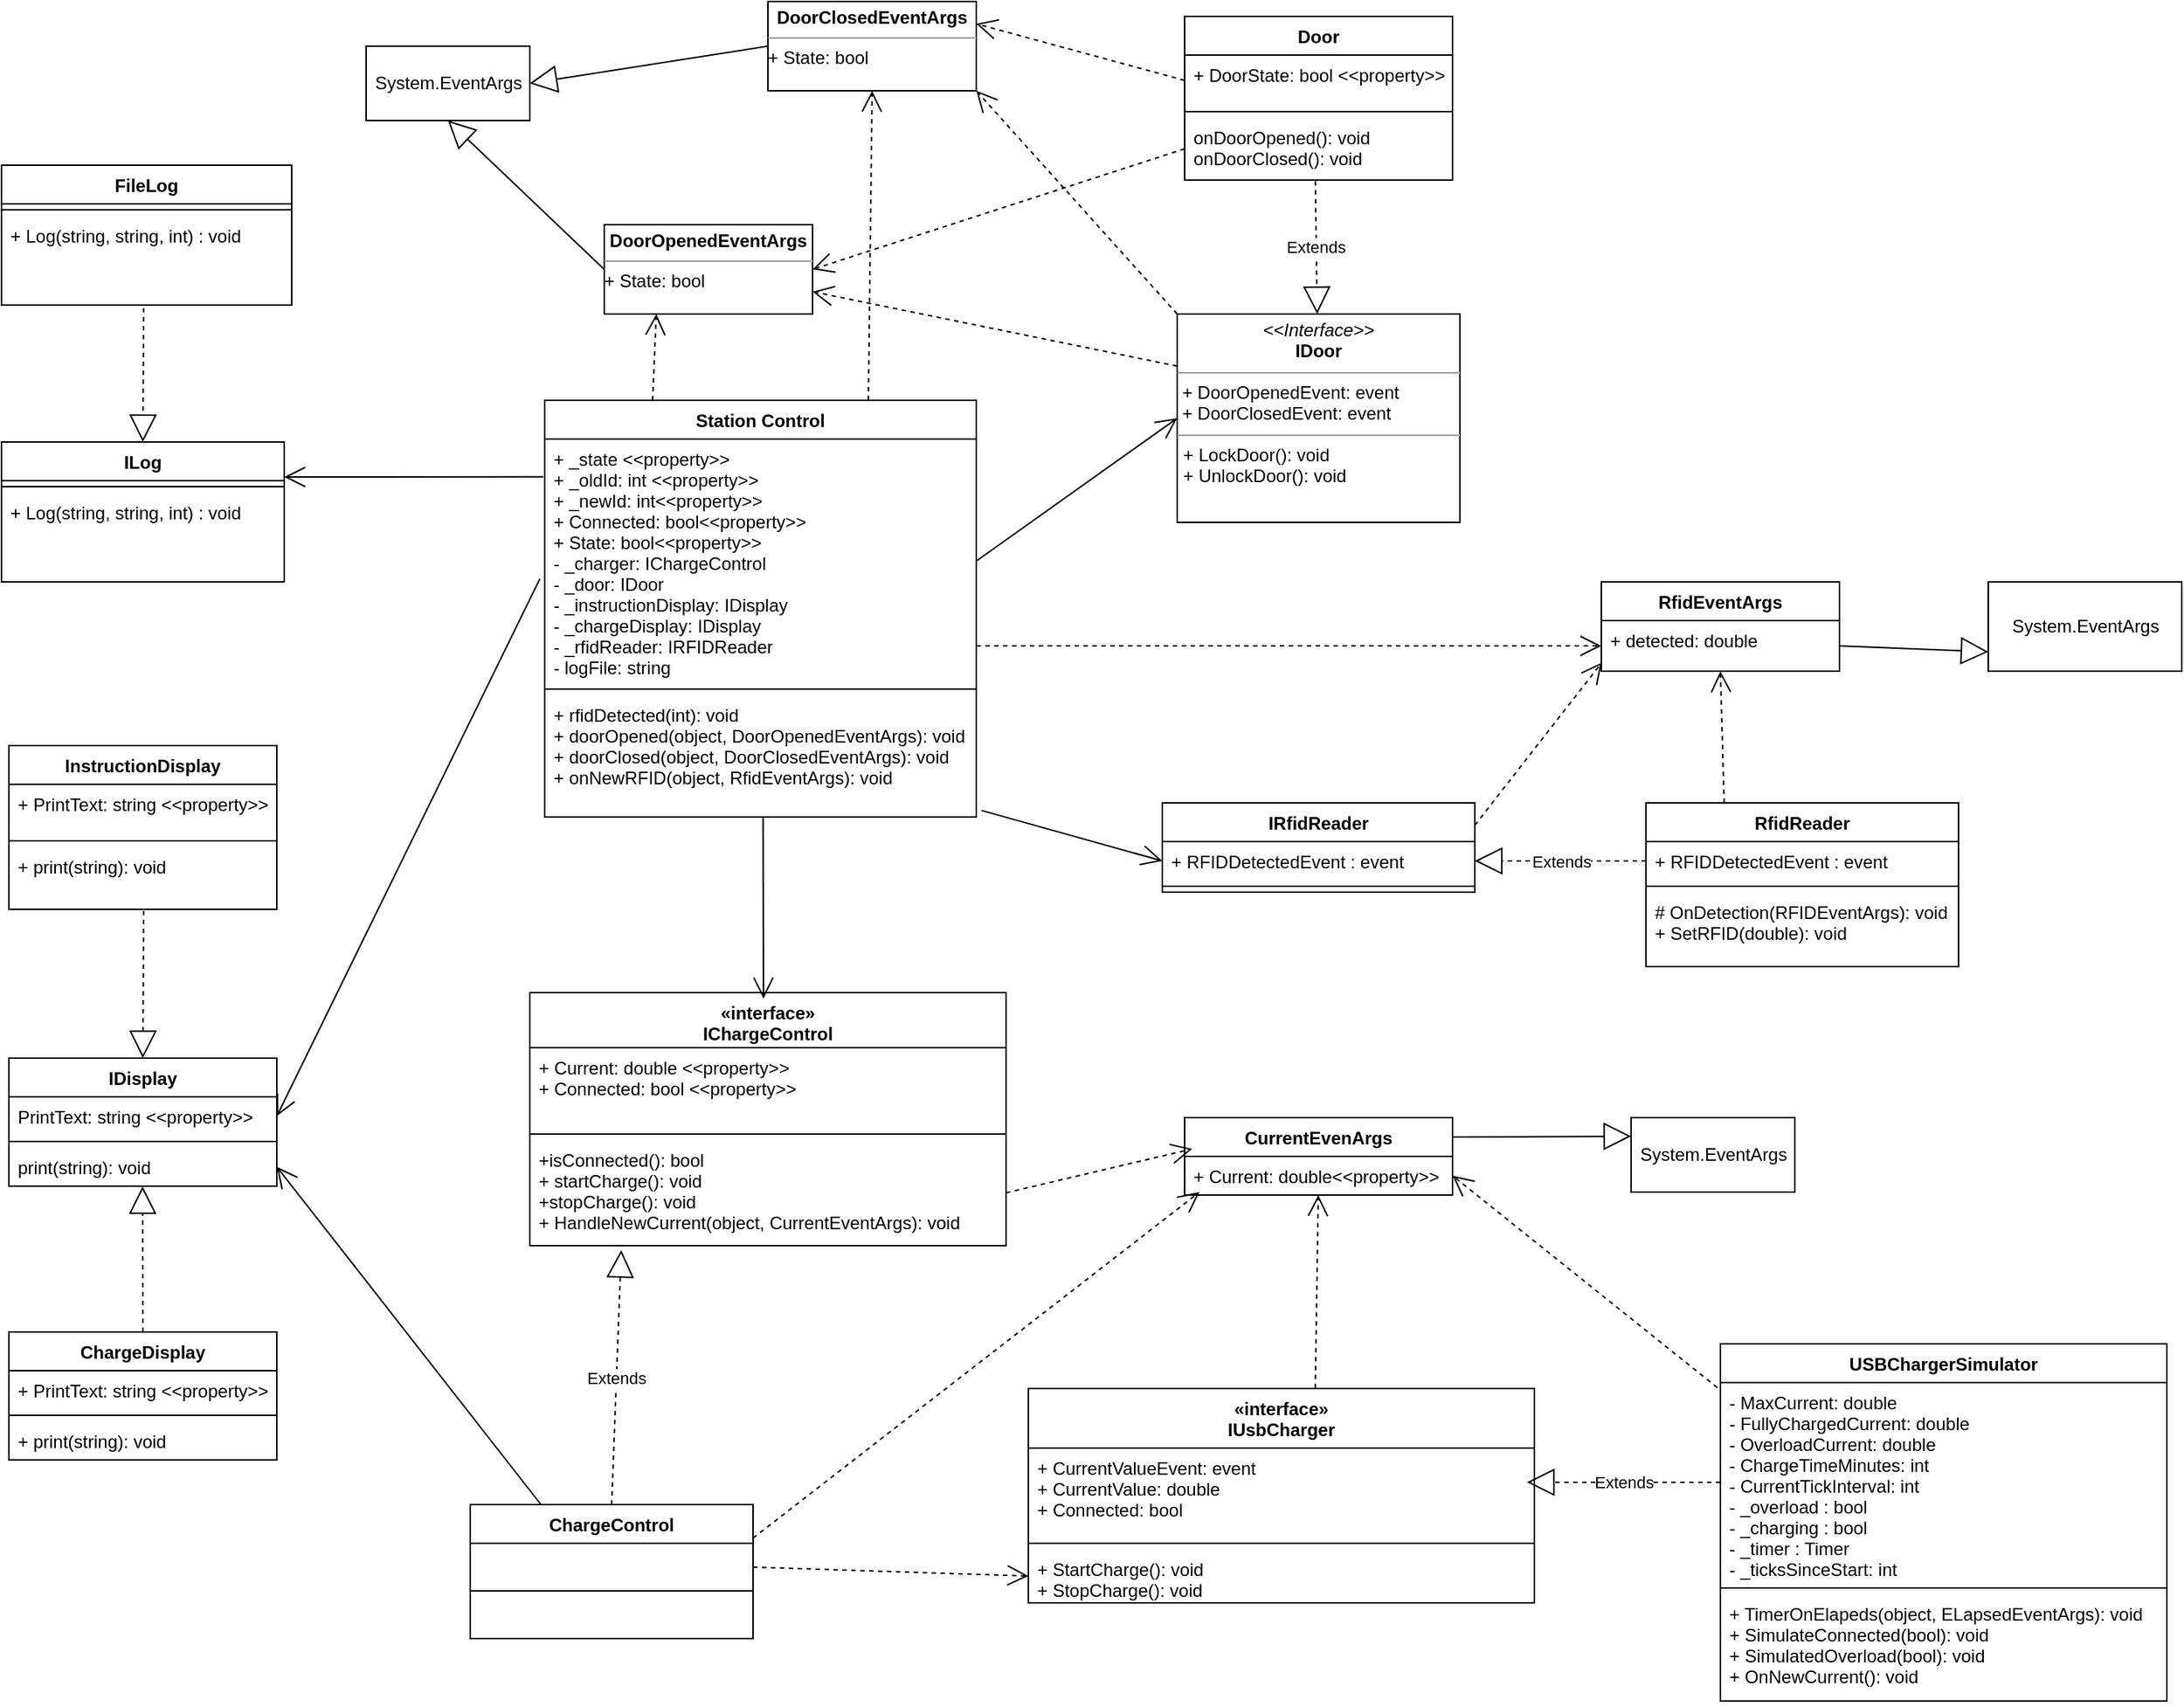 <mxfile version="16.5.1" type="device"><diagram id="M8B4L-a6cHP2APJxVHDF" name="Side-1"><mxGraphModel dx="942" dy="677" grid="1" gridSize="10" guides="1" tooltips="1" connect="1" arrows="1" fold="1" page="1" pageScale="1" pageWidth="1654" pageHeight="1169" math="0" shadow="0"><root><mxCell id="0"/><mxCell id="1" parent="0"/><mxCell id="GhwjxGsXcL0qUjxKpyKz-1" value="InstructionDisplay" style="swimlane;fontStyle=1;align=center;verticalAlign=top;childLayout=stackLayout;horizontal=1;startSize=26;horizontalStack=0;resizeParent=1;resizeParentMax=0;resizeLast=0;collapsible=1;marginBottom=0;" parent="1" vertex="1"><mxGeometry x="80" y="500" width="180" height="110" as="geometry"/></mxCell><mxCell id="GhwjxGsXcL0qUjxKpyKz-2" value="+ PrintText: string &lt;&lt;property&gt;&gt;" style="text;strokeColor=none;fillColor=none;align=left;verticalAlign=top;spacingLeft=4;spacingRight=4;overflow=hidden;rotatable=0;points=[[0,0.5],[1,0.5]];portConstraint=eastwest;" parent="GhwjxGsXcL0qUjxKpyKz-1" vertex="1"><mxGeometry y="26" width="180" height="34" as="geometry"/></mxCell><mxCell id="GhwjxGsXcL0qUjxKpyKz-3" value="" style="line;strokeWidth=1;fillColor=none;align=left;verticalAlign=middle;spacingTop=-1;spacingLeft=3;spacingRight=3;rotatable=0;labelPosition=right;points=[];portConstraint=eastwest;" parent="GhwjxGsXcL0qUjxKpyKz-1" vertex="1"><mxGeometry y="60" width="180" height="8" as="geometry"/></mxCell><mxCell id="GhwjxGsXcL0qUjxKpyKz-4" value="+ print(string): void" style="text;strokeColor=none;fillColor=none;align=left;verticalAlign=top;spacingLeft=4;spacingRight=4;overflow=hidden;rotatable=0;points=[[0,0.5],[1,0.5]];portConstraint=eastwest;" parent="GhwjxGsXcL0qUjxKpyKz-1" vertex="1"><mxGeometry y="68" width="180" height="42" as="geometry"/></mxCell><mxCell id="GhwjxGsXcL0qUjxKpyKz-5" value="ChargeControl" style="swimlane;fontStyle=1;align=center;verticalAlign=top;childLayout=stackLayout;horizontal=1;startSize=26;horizontalStack=0;resizeParent=1;resizeParentMax=0;resizeLast=0;collapsible=1;marginBottom=0;" parent="1" vertex="1"><mxGeometry x="390" y="1010" width="190" height="90" as="geometry"/></mxCell><mxCell id="GhwjxGsXcL0qUjxKpyKz-7" value="" style="line;strokeWidth=1;fillColor=none;align=left;verticalAlign=middle;spacingTop=-1;spacingLeft=3;spacingRight=3;rotatable=0;labelPosition=right;points=[];portConstraint=eastwest;" parent="GhwjxGsXcL0qUjxKpyKz-5" vertex="1"><mxGeometry y="26" width="190" height="64" as="geometry"/></mxCell><mxCell id="GhwjxGsXcL0qUjxKpyKz-9" value="Station Control" style="swimlane;fontStyle=1;align=center;verticalAlign=top;childLayout=stackLayout;horizontal=1;startSize=26;horizontalStack=0;resizeParent=1;resizeParentMax=0;resizeLast=0;collapsible=1;marginBottom=0;" parent="1" vertex="1"><mxGeometry x="440" y="268" width="290" height="280" as="geometry"/></mxCell><mxCell id="GhwjxGsXcL0qUjxKpyKz-10" value="+ _state &lt;&lt;property&gt;&gt;&#10;+ _oldId: int &lt;&lt;property&gt;&gt;&#10;+ _newId: int&lt;&lt;property&gt;&gt;&#10;+ Connected: bool&lt;&lt;property&gt;&gt;&#10;+ State: bool&lt;&lt;property&gt;&gt;&#10;- _charger: IChargeControl&#10;- _door: IDoor&#10;- _instructionDisplay: IDisplay&#10;- _chargeDisplay: IDisplay&#10;- _rfidReader: IRFIDReader&#10;- logFile: string" style="text;strokeColor=none;fillColor=none;align=left;verticalAlign=top;spacingLeft=4;spacingRight=4;overflow=hidden;rotatable=0;points=[[0,0.5],[1,0.5]];portConstraint=eastwest;" parent="GhwjxGsXcL0qUjxKpyKz-9" vertex="1"><mxGeometry y="26" width="290" height="164" as="geometry"/></mxCell><mxCell id="GhwjxGsXcL0qUjxKpyKz-11" value="" style="line;strokeWidth=1;fillColor=none;align=left;verticalAlign=middle;spacingTop=-1;spacingLeft=3;spacingRight=3;rotatable=0;labelPosition=right;points=[];portConstraint=eastwest;" parent="GhwjxGsXcL0qUjxKpyKz-9" vertex="1"><mxGeometry y="190" width="290" height="8" as="geometry"/></mxCell><mxCell id="GhwjxGsXcL0qUjxKpyKz-12" value="+ rfidDetected(int): void&#10;+ doorOpened(object, DoorOpenedEventArgs): void&#10;+ doorClosed(object, DoorClosedEventArgs): void&#10;+ onNewRFID(object, RfidEventArgs): void&#10;" style="text;strokeColor=none;fillColor=none;align=left;verticalAlign=top;spacingLeft=4;spacingRight=4;overflow=hidden;rotatable=0;points=[[0,0.5],[1,0.5]];portConstraint=eastwest;" parent="GhwjxGsXcL0qUjxKpyKz-9" vertex="1"><mxGeometry y="198" width="290" height="82" as="geometry"/></mxCell><mxCell id="GhwjxGsXcL0qUjxKpyKz-21" value="FileLog" style="swimlane;fontStyle=1;align=center;verticalAlign=top;childLayout=stackLayout;horizontal=1;startSize=26;horizontalStack=0;resizeParent=1;resizeParentMax=0;resizeLast=0;collapsible=1;marginBottom=0;" parent="1" vertex="1"><mxGeometry x="75" y="110" width="195" height="94" as="geometry"/></mxCell><mxCell id="GhwjxGsXcL0qUjxKpyKz-23" value="" style="line;strokeWidth=1;fillColor=none;align=left;verticalAlign=middle;spacingTop=-1;spacingLeft=3;spacingRight=3;rotatable=0;labelPosition=right;points=[];portConstraint=eastwest;" parent="GhwjxGsXcL0qUjxKpyKz-21" vertex="1"><mxGeometry y="26" width="195" height="8" as="geometry"/></mxCell><mxCell id="GhwjxGsXcL0qUjxKpyKz-24" value="+ Log(string, string, int) : void" style="text;strokeColor=none;fillColor=none;align=left;verticalAlign=top;spacingLeft=4;spacingRight=4;overflow=hidden;rotatable=0;points=[[0,0.5],[1,0.5]];portConstraint=eastwest;" parent="GhwjxGsXcL0qUjxKpyKz-21" vertex="1"><mxGeometry y="34" width="195" height="60" as="geometry"/></mxCell><mxCell id="GhwjxGsXcL0qUjxKpyKz-25" value="USBChargerSimulator" style="swimlane;fontStyle=1;align=center;verticalAlign=top;childLayout=stackLayout;horizontal=1;startSize=26;horizontalStack=0;resizeParent=1;resizeParentMax=0;resizeLast=0;collapsible=1;marginBottom=0;" parent="1" vertex="1"><mxGeometry x="1230" y="902" width="300" height="240" as="geometry"/></mxCell><mxCell id="GhwjxGsXcL0qUjxKpyKz-26" value="- MaxCurrent: double&#10;- FullyChargedCurrent: double&#10;- OverloadCurrent: double&#10;- ChargeTimeMinutes: int&#10;- CurrentTickInterval: int&#10;- _overload : bool&#10;- _charging : bool&#10;- _timer : Timer&#10;- _ticksSinceStart: int" style="text;strokeColor=none;fillColor=none;align=left;verticalAlign=top;spacingLeft=4;spacingRight=4;overflow=hidden;rotatable=0;points=[[0,0.5],[1,0.5]];portConstraint=eastwest;" parent="GhwjxGsXcL0qUjxKpyKz-25" vertex="1"><mxGeometry y="26" width="300" height="134" as="geometry"/></mxCell><mxCell id="GhwjxGsXcL0qUjxKpyKz-27" value="" style="line;strokeWidth=1;fillColor=none;align=left;verticalAlign=middle;spacingTop=-1;spacingLeft=3;spacingRight=3;rotatable=0;labelPosition=right;points=[];portConstraint=eastwest;" parent="GhwjxGsXcL0qUjxKpyKz-25" vertex="1"><mxGeometry y="160" width="300" height="8" as="geometry"/></mxCell><mxCell id="GhwjxGsXcL0qUjxKpyKz-28" value="+ TimerOnElapeds(object, ELapsedEventArgs): void&#10;+ SimulateConnected(bool): void&#10;+ SimulatedOverload(bool): void&#10;+ OnNewCurrent(): void" style="text;strokeColor=none;fillColor=none;align=left;verticalAlign=top;spacingLeft=4;spacingRight=4;overflow=hidden;rotatable=0;points=[[0,0.5],[1,0.5]];portConstraint=eastwest;" parent="GhwjxGsXcL0qUjxKpyKz-25" vertex="1"><mxGeometry y="168" width="300" height="72" as="geometry"/></mxCell><mxCell id="GhwjxGsXcL0qUjxKpyKz-32" value="Extends" style="endArrow=block;endSize=16;endFill=0;html=1;rounded=0;exitX=0;exitY=0.5;exitDx=0;exitDy=0;dashed=1;" parent="1" source="GhwjxGsXcL0qUjxKpyKz-26" edge="1"><mxGeometry width="160" relative="1" as="geometry"><mxPoint x="1170" y="670" as="sourcePoint"/><mxPoint x="1100" y="995" as="targetPoint"/></mxGeometry></mxCell><mxCell id="GhwjxGsXcL0qUjxKpyKz-33" value="Extends" style="endArrow=block;endSize=16;endFill=0;html=1;rounded=0;dashed=1;exitX=0.488;exitY=1.019;exitDx=0;exitDy=0;exitPerimeter=0;" parent="1" source="WpvBjVTXzfyL3AGCRuRO-4" target="pkkwGSRMm9zGCnk-xLgC-27" edge="1"><mxGeometry width="160" relative="1" as="geometry"><mxPoint x="890" y="160" as="sourcePoint"/><mxPoint x="890" y="230" as="targetPoint"/></mxGeometry></mxCell><mxCell id="GhwjxGsXcL0qUjxKpyKz-35" value="Extends" style="endArrow=block;endSize=16;endFill=0;html=1;rounded=0;exitX=0.5;exitY=0;exitDx=0;exitDy=0;dashed=1;entryX=0.192;entryY=1.042;entryDx=0;entryDy=0;entryPerimeter=0;" parent="1" source="GhwjxGsXcL0qUjxKpyKz-5" target="GhwjxGsXcL0qUjxKpyKz-69" edge="1"><mxGeometry width="160" relative="1" as="geometry"><mxPoint x="644.5" y="683" as="sourcePoint"/><mxPoint x="485" y="880" as="targetPoint"/></mxGeometry></mxCell><mxCell id="GhwjxGsXcL0qUjxKpyKz-36" value="RfidReader" style="swimlane;fontStyle=1;align=center;verticalAlign=top;childLayout=stackLayout;horizontal=1;startSize=26;horizontalStack=0;resizeParent=1;resizeParentMax=0;resizeLast=0;collapsible=1;marginBottom=0;" parent="1" vertex="1"><mxGeometry x="1180" y="538.5" width="210" height="110" as="geometry"/></mxCell><mxCell id="GhwjxGsXcL0qUjxKpyKz-37" value="+ RFIDDetectedEvent : event" style="text;strokeColor=none;fillColor=none;align=left;verticalAlign=top;spacingLeft=4;spacingRight=4;overflow=hidden;rotatable=0;points=[[0,0.5],[1,0.5]];portConstraint=eastwest;" parent="GhwjxGsXcL0qUjxKpyKz-36" vertex="1"><mxGeometry y="26" width="210" height="26" as="geometry"/></mxCell><mxCell id="GhwjxGsXcL0qUjxKpyKz-38" value="" style="line;strokeWidth=1;fillColor=none;align=left;verticalAlign=middle;spacingTop=-1;spacingLeft=3;spacingRight=3;rotatable=0;labelPosition=right;points=[];portConstraint=eastwest;" parent="GhwjxGsXcL0qUjxKpyKz-36" vertex="1"><mxGeometry y="52" width="210" height="8" as="geometry"/></mxCell><mxCell id="GhwjxGsXcL0qUjxKpyKz-39" value="# OnDetection(RFIDEventArgs): void&#10;+ SetRFID(double): void" style="text;strokeColor=none;fillColor=none;align=left;verticalAlign=top;spacingLeft=4;spacingRight=4;overflow=hidden;rotatable=0;points=[[0,0.5],[1,0.5]];portConstraint=eastwest;" parent="GhwjxGsXcL0qUjxKpyKz-36" vertex="1"><mxGeometry y="60" width="210" height="50" as="geometry"/></mxCell><mxCell id="GhwjxGsXcL0qUjxKpyKz-40" value="«interface»&#10;IUsbCharger" style="swimlane;fontStyle=1;align=center;verticalAlign=top;childLayout=stackLayout;horizontal=1;startSize=40;horizontalStack=0;resizeParent=1;resizeParentMax=0;resizeLast=0;collapsible=1;marginBottom=0;" parent="1" vertex="1"><mxGeometry x="765" y="932" width="340" height="144" as="geometry"/></mxCell><mxCell id="GhwjxGsXcL0qUjxKpyKz-41" value="+ CurrentValueEvent: event&#10;+ CurrentValue: double&#10;+ Connected: bool" style="text;strokeColor=none;fillColor=none;align=left;verticalAlign=top;spacingLeft=4;spacingRight=4;overflow=hidden;rotatable=0;points=[[0,0.5],[1,0.5]];portConstraint=eastwest;" parent="GhwjxGsXcL0qUjxKpyKz-40" vertex="1"><mxGeometry y="40" width="340" height="60" as="geometry"/></mxCell><mxCell id="GhwjxGsXcL0qUjxKpyKz-42" value="" style="line;strokeWidth=1;fillColor=none;align=left;verticalAlign=middle;spacingTop=-1;spacingLeft=3;spacingRight=3;rotatable=0;labelPosition=right;points=[];portConstraint=eastwest;" parent="GhwjxGsXcL0qUjxKpyKz-40" vertex="1"><mxGeometry y="100" width="340" height="8" as="geometry"/></mxCell><mxCell id="GhwjxGsXcL0qUjxKpyKz-43" value="+ StartCharge(): void&#10;+ StopCharge(): void" style="text;strokeColor=none;fillColor=none;align=left;verticalAlign=top;spacingLeft=4;spacingRight=4;overflow=hidden;rotatable=0;points=[[0,0.5],[1,0.5]];portConstraint=eastwest;" parent="GhwjxGsXcL0qUjxKpyKz-40" vertex="1"><mxGeometry y="108" width="340" height="36" as="geometry"/></mxCell><mxCell id="GhwjxGsXcL0qUjxKpyKz-50" value="System.EventArgs" style="html=1;" parent="1" vertex="1"><mxGeometry x="1170" y="750" width="110" height="50" as="geometry"/></mxCell><mxCell id="GhwjxGsXcL0qUjxKpyKz-51" value="CurrentEvenArgs" style="swimlane;fontStyle=1;align=center;verticalAlign=top;childLayout=stackLayout;horizontal=1;startSize=26;horizontalStack=0;resizeParent=1;resizeParentMax=0;resizeLast=0;collapsible=1;marginBottom=0;" parent="1" vertex="1"><mxGeometry x="870" y="750" width="180" height="52" as="geometry"/></mxCell><mxCell id="GhwjxGsXcL0qUjxKpyKz-52" value="+ Current: double&lt;&lt;property&gt;&gt;" style="text;strokeColor=none;fillColor=none;align=left;verticalAlign=top;spacingLeft=4;spacingRight=4;overflow=hidden;rotatable=0;points=[[0,0.5],[1,0.5]];portConstraint=eastwest;" parent="GhwjxGsXcL0qUjxKpyKz-51" vertex="1"><mxGeometry y="26" width="180" height="26" as="geometry"/></mxCell><mxCell id="GhwjxGsXcL0qUjxKpyKz-55" value="" style="endArrow=block;endSize=16;endFill=0;html=1;rounded=0;exitX=1;exitY=0.25;exitDx=0;exitDy=0;entryX=0;entryY=0.25;entryDx=0;entryDy=0;" parent="1" source="GhwjxGsXcL0qUjxKpyKz-51" target="GhwjxGsXcL0qUjxKpyKz-50" edge="1"><mxGeometry x="0.143" y="-19" width="160" relative="1" as="geometry"><mxPoint x="900" y="942" as="sourcePoint"/><mxPoint x="900" y="1032" as="targetPoint"/><mxPoint as="offset"/></mxGeometry></mxCell><mxCell id="GhwjxGsXcL0qUjxKpyKz-63" value="" style="endArrow=open;endSize=12;dashed=1;html=1;rounded=0;entryX=0;entryY=0.5;entryDx=0;entryDy=0;" parent="1" target="GhwjxGsXcL0qUjxKpyKz-43" edge="1"><mxGeometry width="160" relative="1" as="geometry"><mxPoint x="580" y="1052" as="sourcePoint"/><mxPoint x="770" y="1067" as="targetPoint"/></mxGeometry></mxCell><mxCell id="GhwjxGsXcL0qUjxKpyKz-66" value="«interface»&#10;IChargeControl" style="swimlane;fontStyle=1;align=center;verticalAlign=top;childLayout=stackLayout;horizontal=1;startSize=37;horizontalStack=0;resizeParent=1;resizeParentMax=0;resizeLast=0;collapsible=1;marginBottom=0;" parent="1" vertex="1"><mxGeometry x="430" y="666" width="320" height="170" as="geometry"/></mxCell><mxCell id="GhwjxGsXcL0qUjxKpyKz-67" value="+ Current: double &lt;&lt;property&gt;&gt;&#10;+ Connected: bool &lt;&lt;property&gt;&gt;" style="text;strokeColor=none;fillColor=none;align=left;verticalAlign=top;spacingLeft=4;spacingRight=4;overflow=hidden;rotatable=0;points=[[0,0.5],[1,0.5]];portConstraint=eastwest;" parent="GhwjxGsXcL0qUjxKpyKz-66" vertex="1"><mxGeometry y="37" width="320" height="54" as="geometry"/></mxCell><mxCell id="GhwjxGsXcL0qUjxKpyKz-68" value="" style="line;strokeWidth=1;fillColor=none;align=left;verticalAlign=middle;spacingTop=-1;spacingLeft=3;spacingRight=3;rotatable=0;labelPosition=right;points=[];portConstraint=eastwest;" parent="GhwjxGsXcL0qUjxKpyKz-66" vertex="1"><mxGeometry y="91" width="320" height="8" as="geometry"/></mxCell><mxCell id="GhwjxGsXcL0qUjxKpyKz-69" value="+isConnected(): bool&#10;+ startCharge(): void&#10;+stopCharge(): void&#10;+ HandleNewCurrent(object, CurrentEventArgs): void" style="text;strokeColor=none;fillColor=none;align=left;verticalAlign=top;spacingLeft=4;spacingRight=4;overflow=hidden;rotatable=0;points=[[0,0.5],[1,0.5]];portConstraint=eastwest;" parent="GhwjxGsXcL0qUjxKpyKz-66" vertex="1"><mxGeometry y="99" width="320" height="71" as="geometry"/></mxCell><mxCell id="WpvBjVTXzfyL3AGCRuRO-1" value="Door" style="swimlane;fontStyle=1;align=center;verticalAlign=top;childLayout=stackLayout;horizontal=1;startSize=26;horizontalStack=0;resizeParent=1;resizeParentMax=0;resizeLast=0;collapsible=1;marginBottom=0;" parent="1" vertex="1"><mxGeometry x="870" y="10" width="180" height="110" as="geometry"><mxRectangle x="810" width="60" height="26" as="alternateBounds"/></mxGeometry></mxCell><mxCell id="WpvBjVTXzfyL3AGCRuRO-2" value="+ DoorState: bool &lt;&lt;property&gt;&gt;" style="text;strokeColor=none;fillColor=none;align=left;verticalAlign=top;spacingLeft=4;spacingRight=4;overflow=hidden;rotatable=0;points=[[0,0.5],[1,0.5]];portConstraint=eastwest;" parent="WpvBjVTXzfyL3AGCRuRO-1" vertex="1"><mxGeometry y="26" width="180" height="34" as="geometry"/></mxCell><mxCell id="WpvBjVTXzfyL3AGCRuRO-3" value="" style="line;strokeWidth=1;fillColor=none;align=left;verticalAlign=middle;spacingTop=-1;spacingLeft=3;spacingRight=3;rotatable=0;labelPosition=right;points=[];portConstraint=eastwest;" parent="WpvBjVTXzfyL3AGCRuRO-1" vertex="1"><mxGeometry y="60" width="180" height="8" as="geometry"/></mxCell><mxCell id="WpvBjVTXzfyL3AGCRuRO-4" value="onDoorOpened(): void&#10;onDoorClosed(): void" style="text;strokeColor=none;fillColor=none;align=left;verticalAlign=top;spacingLeft=4;spacingRight=4;overflow=hidden;rotatable=0;points=[[0,0.5],[1,0.5]];portConstraint=eastwest;" parent="WpvBjVTXzfyL3AGCRuRO-1" vertex="1"><mxGeometry y="68" width="180" height="42" as="geometry"/></mxCell><mxCell id="WpvBjVTXzfyL3AGCRuRO-5" value="IDisplay" style="swimlane;fontStyle=1;align=center;verticalAlign=top;childLayout=stackLayout;horizontal=1;startSize=26;horizontalStack=0;resizeParent=1;resizeParentMax=0;resizeLast=0;collapsible=1;marginBottom=0;" parent="1" vertex="1"><mxGeometry x="80" y="710" width="180" height="86" as="geometry"/></mxCell><mxCell id="WpvBjVTXzfyL3AGCRuRO-6" value="PrintText: string &lt;&lt;property&gt;&gt;" style="text;strokeColor=none;fillColor=none;align=left;verticalAlign=top;spacingLeft=4;spacingRight=4;overflow=hidden;rotatable=0;points=[[0,0.5],[1,0.5]];portConstraint=eastwest;" parent="WpvBjVTXzfyL3AGCRuRO-5" vertex="1"><mxGeometry y="26" width="180" height="26" as="geometry"/></mxCell><mxCell id="WpvBjVTXzfyL3AGCRuRO-7" value="" style="line;strokeWidth=1;fillColor=none;align=left;verticalAlign=middle;spacingTop=-1;spacingLeft=3;spacingRight=3;rotatable=0;labelPosition=right;points=[];portConstraint=eastwest;" parent="WpvBjVTXzfyL3AGCRuRO-5" vertex="1"><mxGeometry y="52" width="180" height="8" as="geometry"/></mxCell><mxCell id="WpvBjVTXzfyL3AGCRuRO-8" value="print(string): void" style="text;strokeColor=none;fillColor=none;align=left;verticalAlign=top;spacingLeft=4;spacingRight=4;overflow=hidden;rotatable=0;points=[[0,0.5],[1,0.5]];portConstraint=eastwest;" parent="WpvBjVTXzfyL3AGCRuRO-5" vertex="1"><mxGeometry y="60" width="180" height="26" as="geometry"/></mxCell><mxCell id="WpvBjVTXzfyL3AGCRuRO-9" value="IRfidReader" style="swimlane;fontStyle=1;align=center;verticalAlign=top;childLayout=stackLayout;horizontal=1;startSize=26;horizontalStack=0;resizeParent=1;resizeParentMax=0;resizeLast=0;collapsible=1;marginBottom=0;" parent="1" vertex="1"><mxGeometry x="855" y="538.5" width="210" height="60" as="geometry"/></mxCell><mxCell id="WpvBjVTXzfyL3AGCRuRO-10" value="+ RFIDDetectedEvent : event" style="text;strokeColor=none;fillColor=none;align=left;verticalAlign=top;spacingLeft=4;spacingRight=4;overflow=hidden;rotatable=0;points=[[0,0.5],[1,0.5]];portConstraint=eastwest;" parent="WpvBjVTXzfyL3AGCRuRO-9" vertex="1"><mxGeometry y="26" width="210" height="26" as="geometry"/></mxCell><mxCell id="WpvBjVTXzfyL3AGCRuRO-11" value="" style="line;strokeWidth=1;fillColor=none;align=left;verticalAlign=middle;spacingTop=-1;spacingLeft=3;spacingRight=3;rotatable=0;labelPosition=right;points=[];portConstraint=eastwest;" parent="WpvBjVTXzfyL3AGCRuRO-9" vertex="1"><mxGeometry y="52" width="210" height="8" as="geometry"/></mxCell><mxCell id="WpvBjVTXzfyL3AGCRuRO-13" value="System.EventArgs" style="html=1;" parent="1" vertex="1"><mxGeometry x="320" y="30" width="110" height="50" as="geometry"/></mxCell><mxCell id="WpvBjVTXzfyL3AGCRuRO-17" value="" style="endArrow=block;endSize=16;endFill=0;html=1;rounded=0;entryX=0.5;entryY=1;entryDx=0;entryDy=0;exitX=0;exitY=0.5;exitDx=0;exitDy=0;" parent="1" source="pkkwGSRMm9zGCnk-xLgC-6" target="WpvBjVTXzfyL3AGCRuRO-13" edge="1"><mxGeometry x="0.143" y="-19" width="160" relative="1" as="geometry"><mxPoint x="570" y="-50" as="sourcePoint"/><mxPoint x="612.24" y="100" as="targetPoint"/><mxPoint as="offset"/></mxGeometry></mxCell><mxCell id="WpvBjVTXzfyL3AGCRuRO-22" value="" style="endArrow=open;endSize=12;dashed=1;html=1;rounded=0;entryX=1;entryY=0.5;entryDx=0;entryDy=0;exitX=0;exitY=0.5;exitDx=0;exitDy=0;" parent="1" source="WpvBjVTXzfyL3AGCRuRO-4" target="pkkwGSRMm9zGCnk-xLgC-6" edge="1"><mxGeometry width="160" relative="1" as="geometry"><mxPoint x="810" y="42" as="sourcePoint"/><mxPoint x="720" y="28" as="targetPoint"/></mxGeometry></mxCell><mxCell id="WpvBjVTXzfyL3AGCRuRO-23" value="System.EventArgs" style="html=1;" parent="1" vertex="1"><mxGeometry x="1410" y="390" width="130" height="60" as="geometry"/></mxCell><mxCell id="WpvBjVTXzfyL3AGCRuRO-24" value="" style="endArrow=block;endSize=16;endFill=0;html=1;rounded=0;exitX=1;exitY=0.5;exitDx=0;exitDy=0;" parent="1" source="WpvBjVTXzfyL3AGCRuRO-26" edge="1"><mxGeometry x="0.143" y="-19" width="160" relative="1" as="geometry"><mxPoint x="1350" y="367" as="sourcePoint"/><mxPoint x="1410" y="437" as="targetPoint"/><mxPoint as="offset"/></mxGeometry></mxCell><mxCell id="WpvBjVTXzfyL3AGCRuRO-25" value="RfidEventArgs" style="swimlane;fontStyle=1;align=center;verticalAlign=top;childLayout=stackLayout;horizontal=1;startSize=26;horizontalStack=0;resizeParent=1;resizeParentMax=0;resizeLast=0;collapsible=1;marginBottom=0;" parent="1" vertex="1"><mxGeometry x="1150" y="390" width="160" height="60" as="geometry"/></mxCell><mxCell id="WpvBjVTXzfyL3AGCRuRO-26" value="+ detected: double" style="text;strokeColor=none;fillColor=none;align=left;verticalAlign=top;spacingLeft=4;spacingRight=4;overflow=hidden;rotatable=0;points=[[0,0.5],[1,0.5]];portConstraint=eastwest;" parent="WpvBjVTXzfyL3AGCRuRO-25" vertex="1"><mxGeometry y="26" width="160" height="34" as="geometry"/></mxCell><mxCell id="WpvBjVTXzfyL3AGCRuRO-30" value="" style="endArrow=block;endSize=16;endFill=0;html=1;rounded=0;entryX=0.5;entryY=0;entryDx=0;entryDy=0;dashed=1;exitX=0.503;exitY=1.024;exitDx=0;exitDy=0;exitPerimeter=0;" parent="1" source="GhwjxGsXcL0qUjxKpyKz-4" target="WpvBjVTXzfyL3AGCRuRO-5" edge="1"><mxGeometry x="0.143" y="-19" width="160" relative="1" as="geometry"><mxPoint x="170" y="550" as="sourcePoint"/><mxPoint x="290" y="723" as="targetPoint"/><mxPoint as="offset"/></mxGeometry></mxCell><mxCell id="WpvBjVTXzfyL3AGCRuRO-31" value="" style="endArrow=open;endSize=12;html=1;rounded=0;exitX=-0.011;exitY=0.572;exitDx=0;exitDy=0;entryX=1;entryY=0.5;entryDx=0;entryDy=0;endFill=0;exitPerimeter=0;" parent="1" source="GhwjxGsXcL0qUjxKpyKz-10" target="WpvBjVTXzfyL3AGCRuRO-6" edge="1"><mxGeometry width="160" relative="1" as="geometry"><mxPoint x="700" y="720" as="sourcePoint"/><mxPoint x="900" y="720" as="targetPoint"/></mxGeometry></mxCell><mxCell id="WpvBjVTXzfyL3AGCRuRO-35" value="" style="endArrow=open;endSize=12;dashed=1;html=1;rounded=0;exitX=0.75;exitY=0;exitDx=0;exitDy=0;entryX=0.5;entryY=1;entryDx=0;entryDy=0;" parent="1" source="GhwjxGsXcL0qUjxKpyKz-9" target="pkkwGSRMm9zGCnk-xLgC-7" edge="1"><mxGeometry width="160" relative="1" as="geometry"><mxPoint x="835" y="408" as="sourcePoint"/><mxPoint x="560" y="160" as="targetPoint"/></mxGeometry></mxCell><mxCell id="WpvBjVTXzfyL3AGCRuRO-36" value="" style="endArrow=open;endSize=12;html=1;rounded=0;exitX=1;exitY=0.5;exitDx=0;exitDy=0;entryX=0;entryY=0.5;entryDx=0;entryDy=0;" parent="1" source="GhwjxGsXcL0qUjxKpyKz-10" target="pkkwGSRMm9zGCnk-xLgC-27" edge="1"><mxGeometry width="160" relative="1" as="geometry"><mxPoint x="585" y="286" as="sourcePoint"/><mxPoint x="810" y="259" as="targetPoint"/></mxGeometry></mxCell><mxCell id="WpvBjVTXzfyL3AGCRuRO-39" value="" style="endArrow=open;endSize=12;dashed=1;html=1;rounded=0;entryX=0;entryY=0.5;entryDx=0;entryDy=0;" parent="1" target="WpvBjVTXzfyL3AGCRuRO-26" edge="1"><mxGeometry width="160" relative="1" as="geometry"><mxPoint x="730" y="433" as="sourcePoint"/><mxPoint x="855" y="286.5" as="targetPoint"/></mxGeometry></mxCell><mxCell id="WpvBjVTXzfyL3AGCRuRO-46" value="Extends" style="endArrow=block;endSize=16;endFill=0;html=1;rounded=0;dashed=1;exitX=0;exitY=0.5;exitDx=0;exitDy=0;entryX=1;entryY=0.5;entryDx=0;entryDy=0;" parent="1" source="GhwjxGsXcL0qUjxKpyKz-37" target="WpvBjVTXzfyL3AGCRuRO-10" edge="1"><mxGeometry width="160" relative="1" as="geometry"><mxPoint x="1050" y="640" as="sourcePoint"/><mxPoint x="1050" y="540" as="targetPoint"/></mxGeometry></mxCell><mxCell id="WpvBjVTXzfyL3AGCRuRO-47" value="" style="endArrow=open;endSize=12;dashed=1;html=1;rounded=0;entryX=0.002;entryY=0.83;entryDx=0;entryDy=0;exitX=1;exitY=0.25;exitDx=0;exitDy=0;entryPerimeter=0;" parent="1" source="WpvBjVTXzfyL3AGCRuRO-9" target="WpvBjVTXzfyL3AGCRuRO-26" edge="1"><mxGeometry width="160" relative="1" as="geometry"><mxPoint x="950" y="539" as="sourcePoint"/><mxPoint x="1046" y="412.996" as="targetPoint"/></mxGeometry></mxCell><mxCell id="WpvBjVTXzfyL3AGCRuRO-48" value="" style="endArrow=open;endSize=12;dashed=1;html=1;rounded=0;exitX=0.25;exitY=0;exitDx=0;exitDy=0;entryX=0.5;entryY=1;entryDx=0;entryDy=0;" parent="1" source="GhwjxGsXcL0qUjxKpyKz-36" target="WpvBjVTXzfyL3AGCRuRO-25" edge="1"><mxGeometry width="160" relative="1" as="geometry"><mxPoint x="1040" y="637.5" as="sourcePoint"/><mxPoint x="1370" y="498.5" as="targetPoint"/></mxGeometry></mxCell><mxCell id="WpvBjVTXzfyL3AGCRuRO-49" value="" style="endArrow=open;endSize=12;html=1;rounded=0;exitX=0.506;exitY=1.008;exitDx=0;exitDy=0;endFill=0;exitPerimeter=0;" parent="1" source="GhwjxGsXcL0qUjxKpyKz-12" edge="1"><mxGeometry width="160" relative="1" as="geometry"><mxPoint x="560" y="578" as="sourcePoint"/><mxPoint x="587" y="670" as="targetPoint"/></mxGeometry></mxCell><mxCell id="WpvBjVTXzfyL3AGCRuRO-50" value="" style="endArrow=open;endSize=12;html=1;rounded=0;exitX=-0.003;exitY=0.155;exitDx=0;exitDy=0;entryX=1;entryY=0.25;entryDx=0;entryDy=0;endFill=0;exitPerimeter=0;" parent="1" source="GhwjxGsXcL0qUjxKpyKz-10" target="9NigWv1OaB3gkeh0IjE2-1" edge="1"><mxGeometry width="160" relative="1" as="geometry"><mxPoint x="450" y="393" as="sourcePoint"/><mxPoint x="320" y="305.012" as="targetPoint"/></mxGeometry></mxCell><mxCell id="WpvBjVTXzfyL3AGCRuRO-51" value="" style="endArrow=open;endSize=12;dashed=1;html=1;rounded=0;exitX=0.567;exitY=-0.002;exitDx=0;exitDy=0;exitPerimeter=0;" parent="1" source="GhwjxGsXcL0qUjxKpyKz-40" target="GhwjxGsXcL0qUjxKpyKz-52" edge="1"><mxGeometry width="160" relative="1" as="geometry"><mxPoint x="910" y="980" as="sourcePoint"/><mxPoint x="935" y="740" as="targetPoint"/></mxGeometry></mxCell><mxCell id="WpvBjVTXzfyL3AGCRuRO-52" value="" style="endArrow=open;endSize=12;dashed=1;html=1;rounded=0;exitX=-0.007;exitY=0.025;exitDx=0;exitDy=0;entryX=1;entryY=0.5;entryDx=0;entryDy=0;exitPerimeter=0;" parent="1" source="GhwjxGsXcL0qUjxKpyKz-26" target="GhwjxGsXcL0qUjxKpyKz-52" edge="1"><mxGeometry width="160" relative="1" as="geometry"><mxPoint x="1130" y="776" as="sourcePoint"/><mxPoint x="1000" y="885" as="targetPoint"/></mxGeometry></mxCell><mxCell id="WpvBjVTXzfyL3AGCRuRO-53" value="" style="endArrow=open;endSize=12;dashed=1;html=1;rounded=0;exitX=1;exitY=0.5;exitDx=0;exitDy=0;entryX=0.028;entryY=-0.192;entryDx=0;entryDy=0;entryPerimeter=0;" parent="1" source="GhwjxGsXcL0qUjxKpyKz-69" target="GhwjxGsXcL0qUjxKpyKz-52" edge="1"><mxGeometry width="160" relative="1" as="geometry"><mxPoint x="1130" y="776" as="sourcePoint"/><mxPoint x="1000" y="885" as="targetPoint"/></mxGeometry></mxCell><mxCell id="WpvBjVTXzfyL3AGCRuRO-54" value="ChargeDisplay" style="swimlane;fontStyle=1;align=center;verticalAlign=top;childLayout=stackLayout;horizontal=1;startSize=26;horizontalStack=0;resizeParent=1;resizeParentMax=0;resizeLast=0;collapsible=1;marginBottom=0;" parent="1" vertex="1"><mxGeometry x="80" y="894" width="180" height="86" as="geometry"/></mxCell><mxCell id="WpvBjVTXzfyL3AGCRuRO-55" value="+ PrintText: string &lt;&lt;property&gt;&gt;" style="text;strokeColor=none;fillColor=none;align=left;verticalAlign=top;spacingLeft=4;spacingRight=4;overflow=hidden;rotatable=0;points=[[0,0.5],[1,0.5]];portConstraint=eastwest;" parent="WpvBjVTXzfyL3AGCRuRO-54" vertex="1"><mxGeometry y="26" width="180" height="26" as="geometry"/></mxCell><mxCell id="WpvBjVTXzfyL3AGCRuRO-56" value="" style="line;strokeWidth=1;fillColor=none;align=left;verticalAlign=middle;spacingTop=-1;spacingLeft=3;spacingRight=3;rotatable=0;labelPosition=right;points=[];portConstraint=eastwest;" parent="WpvBjVTXzfyL3AGCRuRO-54" vertex="1"><mxGeometry y="52" width="180" height="8" as="geometry"/></mxCell><mxCell id="WpvBjVTXzfyL3AGCRuRO-57" value="+ print(string): void" style="text;strokeColor=none;fillColor=none;align=left;verticalAlign=top;spacingLeft=4;spacingRight=4;overflow=hidden;rotatable=0;points=[[0,0.5],[1,0.5]];portConstraint=eastwest;" parent="WpvBjVTXzfyL3AGCRuRO-54" vertex="1"><mxGeometry y="60" width="180" height="26" as="geometry"/></mxCell><mxCell id="WpvBjVTXzfyL3AGCRuRO-58" value="" style="endArrow=block;endSize=16;endFill=0;html=1;rounded=0;dashed=1;exitX=0.5;exitY=0;exitDx=0;exitDy=0;entryX=0.499;entryY=1.006;entryDx=0;entryDy=0;entryPerimeter=0;" parent="1" source="WpvBjVTXzfyL3AGCRuRO-54" target="WpvBjVTXzfyL3AGCRuRO-8" edge="1"><mxGeometry x="0.143" y="-19" width="160" relative="1" as="geometry"><mxPoint x="180" y="560" as="sourcePoint"/><mxPoint x="170" y="730" as="targetPoint"/><mxPoint as="offset"/></mxGeometry></mxCell><mxCell id="pkkwGSRMm9zGCnk-xLgC-6" value="&lt;p style=&quot;margin: 0px ; margin-top: 4px ; text-align: center&quot;&gt;&lt;b&gt;DoorOpenedEventArgs&lt;/b&gt;&lt;/p&gt;&lt;hr size=&quot;1&quot;&gt;&lt;div style=&quot;height: 2px&quot;&gt;+ State: bool&lt;/div&gt;" style="verticalAlign=top;align=left;overflow=fill;fontSize=12;fontFamily=Helvetica;html=1;" parent="1" vertex="1"><mxGeometry x="480" y="150" width="140" height="60" as="geometry"/></mxCell><mxCell id="pkkwGSRMm9zGCnk-xLgC-15" value="" style="endArrow=open;endSize=12;dashed=1;html=1;rounded=0;exitX=0;exitY=0.25;exitDx=0;exitDy=0;entryX=1;entryY=0.75;entryDx=0;entryDy=0;" parent="1" source="pkkwGSRMm9zGCnk-xLgC-27" target="pkkwGSRMm9zGCnk-xLgC-6" edge="1"><mxGeometry width="160" relative="1" as="geometry"><mxPoint x="810" y="257" as="sourcePoint"/><mxPoint x="720" y="200" as="targetPoint"/></mxGeometry></mxCell><mxCell id="pkkwGSRMm9zGCnk-xLgC-16" value="" style="endArrow=open;endSize=12;dashed=1;html=1;rounded=0;exitX=0.25;exitY=0;exitDx=0;exitDy=0;entryX=0.25;entryY=1;entryDx=0;entryDy=0;" parent="1" source="GhwjxGsXcL0qUjxKpyKz-9" target="pkkwGSRMm9zGCnk-xLgC-6" edge="1"><mxGeometry width="160" relative="1" as="geometry"><mxPoint x="585" y="278" as="sourcePoint"/><mxPoint x="600" y="130" as="targetPoint"/><Array as="points"/></mxGeometry></mxCell><mxCell id="pkkwGSRMm9zGCnk-xLgC-17" value="" style="endArrow=open;endSize=12;dashed=1;html=1;rounded=0;entryX=1;entryY=0.25;entryDx=0;entryDy=0;exitX=0;exitY=0.5;exitDx=0;exitDy=0;" parent="1" source="WpvBjVTXzfyL3AGCRuRO-2" target="pkkwGSRMm9zGCnk-xLgC-7" edge="1"><mxGeometry width="160" relative="1" as="geometry"><mxPoint x="820" y="52" as="sourcePoint"/><mxPoint x="670" y="20" as="targetPoint"/></mxGeometry></mxCell><mxCell id="pkkwGSRMm9zGCnk-xLgC-18" value="" style="endArrow=block;endSize=16;endFill=0;html=1;rounded=0;entryX=1;entryY=0.5;entryDx=0;entryDy=0;exitX=0;exitY=0.5;exitDx=0;exitDy=0;" parent="1" source="pkkwGSRMm9zGCnk-xLgC-7" target="WpvBjVTXzfyL3AGCRuRO-13" edge="1"><mxGeometry x="0.143" y="-19" width="160" relative="1" as="geometry"><mxPoint x="600" y="-10" as="sourcePoint"/><mxPoint x="590" y="-70" as="targetPoint"/><mxPoint as="offset"/><Array as="points"/></mxGeometry></mxCell><mxCell id="pkkwGSRMm9zGCnk-xLgC-27" value="&lt;p style=&quot;margin: 0px ; margin-top: 4px ; text-align: center&quot;&gt;&lt;i&gt;&amp;lt;&amp;lt;Interface&amp;gt;&amp;gt;&lt;/i&gt;&lt;br&gt;&lt;b&gt;IDoor&lt;/b&gt;&lt;/p&gt;&lt;hr size=&quot;1&quot;&gt;&amp;nbsp;+ DoorOpenedEvent: event&lt;br&gt;&amp;nbsp;+ DoorClosedEvent: event&lt;br&gt;&lt;hr size=&quot;1&quot;&gt;&lt;p style=&quot;margin: 0px ; margin-left: 4px&quot;&gt;+ LockDoor(): void&lt;br&gt;+ UnlockDoor(): void&lt;/p&gt;" style="verticalAlign=top;align=left;overflow=fill;fontSize=12;fontFamily=Helvetica;html=1;" parent="1" vertex="1"><mxGeometry x="865" y="210" width="190" height="140" as="geometry"/></mxCell><mxCell id="J_XuVO2gpCT0DQaEjhDM-1" value="" style="endArrow=open;endSize=12;dashed=1;html=1;rounded=0;exitX=1;exitY=0.25;exitDx=0;exitDy=0;" parent="1" source="GhwjxGsXcL0qUjxKpyKz-5" edge="1"><mxGeometry width="160" relative="1" as="geometry"><mxPoint x="620" y="1040" as="sourcePoint"/><mxPoint x="880" y="800" as="targetPoint"/></mxGeometry></mxCell><mxCell id="J_XuVO2gpCT0DQaEjhDM-3" value="" style="endArrow=open;endSize=12;html=1;rounded=0;exitX=0.25;exitY=0;exitDx=0;exitDy=0;endFill=0;entryX=1;entryY=0.5;entryDx=0;entryDy=0;" parent="1" source="GhwjxGsXcL0qUjxKpyKz-5" target="WpvBjVTXzfyL3AGCRuRO-8" edge="1"><mxGeometry width="160" relative="1" as="geometry"><mxPoint x="520" y="676" as="sourcePoint"/><mxPoint x="260" y="440" as="targetPoint"/></mxGeometry></mxCell><mxCell id="pkkwGSRMm9zGCnk-xLgC-7" value="&lt;p style=&quot;margin: 0px ; margin-top: 4px ; text-align: center&quot;&gt;&lt;b&gt;DoorClosedEventArgs&lt;/b&gt;&lt;/p&gt;&lt;hr size=&quot;1&quot;&gt;&lt;div style=&quot;height: 2px&quot;&gt;+ State: bool&lt;/div&gt;" style="verticalAlign=top;align=left;overflow=fill;fontSize=12;fontFamily=Helvetica;html=1;" parent="1" vertex="1"><mxGeometry x="590" width="140" height="60" as="geometry"/></mxCell><mxCell id="J_XuVO2gpCT0DQaEjhDM-5" value="" style="endArrow=open;endSize=12;dashed=1;html=1;rounded=0;exitX=0;exitY=0;exitDx=0;exitDy=0;entryX=1;entryY=1;entryDx=0;entryDy=0;" parent="1" source="pkkwGSRMm9zGCnk-xLgC-27" target="pkkwGSRMm9zGCnk-xLgC-7" edge="1"><mxGeometry width="160" relative="1" as="geometry"><mxPoint x="875" y="255" as="sourcePoint"/><mxPoint x="555" y="170" as="targetPoint"/></mxGeometry></mxCell><mxCell id="J_XuVO2gpCT0DQaEjhDM-7" value="" style="endArrow=open;endSize=12;html=1;rounded=0;exitX=1.012;exitY=0.946;exitDx=0;exitDy=0;entryX=0;entryY=0.5;entryDx=0;entryDy=0;exitPerimeter=0;" parent="1" source="GhwjxGsXcL0qUjxKpyKz-12" target="WpvBjVTXzfyL3AGCRuRO-10" edge="1"><mxGeometry width="160" relative="1" as="geometry"><mxPoint x="740" y="386.0" as="sourcePoint"/><mxPoint x="875" y="290" as="targetPoint"/></mxGeometry></mxCell><mxCell id="9NigWv1OaB3gkeh0IjE2-1" value="ILog" style="swimlane;fontStyle=1;align=center;verticalAlign=top;childLayout=stackLayout;horizontal=1;startSize=26;horizontalStack=0;resizeParent=1;resizeParentMax=0;resizeLast=0;collapsible=1;marginBottom=0;" vertex="1" parent="1"><mxGeometry x="75" y="296" width="190" height="94" as="geometry"/></mxCell><mxCell id="9NigWv1OaB3gkeh0IjE2-3" value="" style="line;strokeWidth=1;fillColor=none;align=left;verticalAlign=middle;spacingTop=-1;spacingLeft=3;spacingRight=3;rotatable=0;labelPosition=right;points=[];portConstraint=eastwest;" vertex="1" parent="9NigWv1OaB3gkeh0IjE2-1"><mxGeometry y="26" width="190" height="8" as="geometry"/></mxCell><mxCell id="9NigWv1OaB3gkeh0IjE2-4" value="+ Log(string, string, int) : void" style="text;strokeColor=none;fillColor=none;align=left;verticalAlign=top;spacingLeft=4;spacingRight=4;overflow=hidden;rotatable=0;points=[[0,0.5],[1,0.5]];portConstraint=eastwest;" vertex="1" parent="9NigWv1OaB3gkeh0IjE2-1"><mxGeometry y="34" width="190" height="60" as="geometry"/></mxCell><mxCell id="9NigWv1OaB3gkeh0IjE2-5" value="" style="endArrow=block;endSize=16;endFill=0;html=1;rounded=0;dashed=1;entryX=0.5;entryY=0;entryDx=0;entryDy=0;exitX=0.49;exitY=1.033;exitDx=0;exitDy=0;exitPerimeter=0;" edge="1" parent="1" source="GhwjxGsXcL0qUjxKpyKz-24" target="9NigWv1OaB3gkeh0IjE2-1"><mxGeometry x="0.143" y="-19" width="160" relative="1" as="geometry"><mxPoint x="123" y="160" as="sourcePoint"/><mxPoint x="169.5" y="389.996" as="targetPoint"/><mxPoint as="offset"/></mxGeometry></mxCell></root></mxGraphModel></diagram></mxfile>